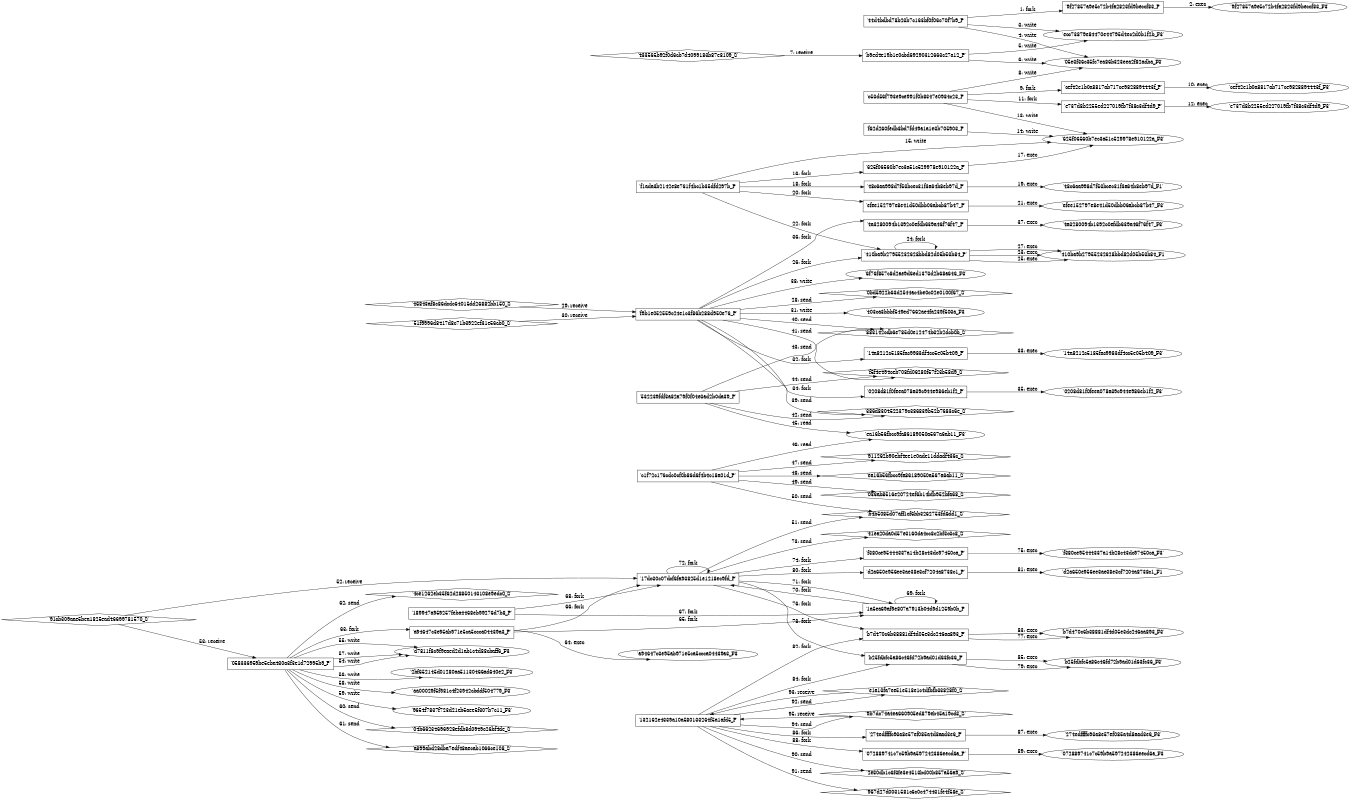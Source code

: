 digraph "D:\Learning\Paper\apt\基于CTI的攻击预警\Dataset\攻击图\ASGfromALLCTI\On the Radar Securing Web 3.0, the Metaverse and beyond.dot" {
rankdir="LR"
size="9"
fixedsize="false"
splines="true"
nodesep=0.3
ranksep=0
fontsize=10
overlap="scalexy"
engine= "neato"
	"'44d4bdbd78b23b7c163bf0f06c70f7b9_P'" [node_type=Process shape=box]
	"'9f27857a9e5c72b4fa2823fd9beccf83_P'" [node_type=Process shape=box]
	"'44d4bdbd78b23b7c163bf0f06c70f7b9_P'" -> "'9f27857a9e5c72b4fa2823fd9beccf83_P'" [label="1: fork"]
	"'9f27857a9e5c72b4fa2823fd9beccf83_P'" [node_type=Process shape=box]
	"'9f27857a9e5c72b4fa2823fd9beccf83_F3'" [node_type=File shape=ellipse]
	"'9f27857a9e5c72b4fa2823fd9beccf83_P'" -> "'9f27857a9e5c72b4fa2823fd9beccf83_F3'" [label="2: exec"]
	"'ecc73879e84470e44795d4ec2d0b1f2b_F3'" [node_type=file shape=ellipse]
	"'44d4bdbd78b23b7c163bf0f06c70f7b9_P'" [node_type=Process shape=box]
	"'44d4bdbd78b23b7c163bf0f06c70f7b9_P'" -> "'ecc73879e84470e44795d4ec2d0b1f2b_F3'" [label="3: write"]
	"'05e3f36c35fc7ea86b323eea2f82adba_F3'" [node_type=file shape=ellipse]
	"'44d4bdbd78b23b7c163bf0f06c70f7b9_P'" [node_type=Process shape=box]
	"'44d4bdbd78b23b7c163bf0f06c70f7b9_P'" -> "'05e3f36c35fc7ea86b323eea2f82adba_F3'" [label="4: write"]
	"'ecc73879e84470e44795d4ec2d0b1f2b_F3'" [node_type=file shape=ellipse]
	"'b9ed4e19b1e0cbd69290312663c27a12_P'" [node_type=Process shape=box]
	"'b9ed4e19b1e0cbd69290312663c27a12_P'" -> "'ecc73879e84470e44795d4ec2d0b1f2b_F3'" [label="5: write"]
	"'05e3f36c35fc7ea86b323eea2f82adba_F3'" [node_type=file shape=ellipse]
	"'b9ed4e19b1e0cbd69290312663c27a12_P'" [node_type=Process shape=box]
	"'b9ed4e19b1e0cbd69290312663c27a12_P'" -> "'05e3f36c35fc7ea86b323eea2f82adba_F3'" [label="6: write"]
	"'b9ed4e19b1e0cbd69290312663c27a12_P'" [node_type=Process shape=box]
	"'433565b92f0d6cb7d4099183b87e8109_S'" [node_type=Socket shape=diamond]
	"'433565b92f0d6cb7d4099183b87e8109_S'" -> "'b9ed4e19b1e0cbd69290312663c27a12_P'" [label="7: receive"]
	"'05e3f36c35fc7ea86b323eea2f82adba_F3'" [node_type=file shape=ellipse]
	"'c53d56f793e9ce991f0b8347e0984c23_P'" [node_type=Process shape=box]
	"'c53d56f793e9ce991f0b8347e0984c23_P'" -> "'05e3f36c35fc7ea86b323eea2f82adba_F3'" [label="8: write"]
	"'c53d56f793e9ce991f0b8347e0984c23_P'" [node_type=Process shape=box]
	"'cef42e1b0a8817ab717ce9828894443f_P'" [node_type=Process shape=box]
	"'c53d56f793e9ce991f0b8347e0984c23_P'" -> "'cef42e1b0a8817ab717ce9828894443f_P'" [label="9: fork"]
	"'cef42e1b0a8817ab717ce9828894443f_P'" [node_type=Process shape=box]
	"'cef42e1b0a8817ab717ce9828894443f_F3'" [node_type=File shape=ellipse]
	"'cef42e1b0a8817ab717ce9828894443f_P'" -> "'cef42e1b0a8817ab717ce9828894443f_F3'" [label="10: exec"]
	"'c53d56f793e9ce991f0b8347e0984c23_P'" [node_type=Process shape=box]
	"'e737d8b2255ed227019fb7f38c3df4d9_P'" [node_type=Process shape=box]
	"'c53d56f793e9ce991f0b8347e0984c23_P'" -> "'e737d8b2255ed227019fb7f38c3df4d9_P'" [label="11: fork"]
	"'e737d8b2255ed227019fb7f38c3df4d9_P'" [node_type=Process shape=box]
	"'e737d8b2255ed227019fb7f38c3df4d9_F3'" [node_type=File shape=ellipse]
	"'e737d8b2255ed227019fb7f38c3df4d9_P'" -> "'e737d8b2255ed227019fb7f38c3df4d9_F3'" [label="12: exec"]
	"'625f06560b7ec3a51c529978e910122a_F3'" [node_type=file shape=ellipse]
	"'c53d56f793e9ce991f0b8347e0984c23_P'" [node_type=Process shape=box]
	"'c53d56f793e9ce991f0b8347e0984c23_P'" -> "'625f06560b7ec3a51c529978e910122a_F3'" [label="13: write"]
	"'625f06560b7ec3a51c529978e910122a_F3'" [node_type=file shape=ellipse]
	"'f62d260fedb8bd7fd49a1a1e3b705903_P'" [node_type=Process shape=box]
	"'f62d260fedb8bd7fd49a1a1e3b705903_P'" -> "'625f06560b7ec3a51c529978e910122a_F3'" [label="14: write"]
	"'625f06560b7ec3a51c529978e910122a_F3'" [node_type=file shape=ellipse]
	"'f1ada3b2142e8e761f4bc1b35dfd297b_P'" [node_type=Process shape=box]
	"'f1ada3b2142e8e761f4bc1b35dfd297b_P'" -> "'625f06560b7ec3a51c529978e910122a_F3'" [label="15: write"]
	"'f1ada3b2142e8e761f4bc1b35dfd297b_P'" [node_type=Process shape=box]
	"'625f06560b7ec3a51c529978e910122a_P'" [node_type=Process shape=box]
	"'f1ada3b2142e8e761f4bc1b35dfd297b_P'" -> "'625f06560b7ec3a51c529978e910122a_P'" [label="16: fork"]
	"'625f06560b7ec3a51c529978e910122a_P'" [node_type=Process shape=box]
	"'625f06560b7ec3a51c529978e910122a_F3'" [node_type=File shape=ellipse]
	"'625f06560b7ec3a51c529978e910122a_P'" -> "'625f06560b7ec3a51c529978e910122a_F3'" [label="17: exec"]
	"'f1ada3b2142e8e761f4bc1b35dfd297b_P'" [node_type=Process shape=box]
	"'48c6aa998d7f53bcec31f3a64b8eb97d_P'" [node_type=Process shape=box]
	"'f1ada3b2142e8e761f4bc1b35dfd297b_P'" -> "'48c6aa998d7f53bcec31f3a64b8eb97d_P'" [label="18: fork"]
	"'48c6aa998d7f53bcec31f3a64b8eb97d_P'" [node_type=Process shape=box]
	"'48c6aa998d7f53bcec31f3a64b8eb97d_F1'" [node_type=File shape=ellipse]
	"'48c6aa998d7f53bcec31f3a64b8eb97d_P'" -> "'48c6aa998d7f53bcec31f3a64b8eb97d_F1'" [label="19: exec"]
	"'f1ada3b2142e8e761f4bc1b35dfd297b_P'" [node_type=Process shape=box]
	"'efee152797e8e41d50dbb06abcb87b47_P'" [node_type=Process shape=box]
	"'f1ada3b2142e8e761f4bc1b35dfd297b_P'" -> "'efee152797e8e41d50dbb06abcb87b47_P'" [label="20: fork"]
	"'efee152797e8e41d50dbb06abcb87b47_P'" [node_type=Process shape=box]
	"'efee152797e8e41d50dbb06abcb87b47_F3'" [node_type=File shape=ellipse]
	"'efee152797e8e41d50dbb06abcb87b47_P'" -> "'efee152797e8e41d50dbb06abcb87b47_F3'" [label="21: exec"]
	"'f1ada3b2142e8e761f4bc1b35dfd297b_P'" [node_type=Process shape=box]
	"'410ba9b27955232628bbd82d05b53b84_P'" [node_type=Process shape=box]
	"'f1ada3b2142e8e761f4bc1b35dfd297b_P'" -> "'410ba9b27955232628bbd82d05b53b84_P'" [label="22: fork"]
	"'410ba9b27955232628bbd82d05b53b84_P'" [node_type=Process shape=box]
	"'410ba9b27955232628bbd82d05b53b84_F1'" [node_type=File shape=ellipse]
	"'410ba9b27955232628bbd82d05b53b84_P'" -> "'410ba9b27955232628bbd82d05b53b84_F1'" [label="23: exec"]
	"'410ba9b27955232628bbd82d05b53b84_P'" [node_type=Process shape=box]
	"'410ba9b27955232628bbd82d05b53b84_P'" [node_type=Process shape=box]
	"'410ba9b27955232628bbd82d05b53b84_P'" -> "'410ba9b27955232628bbd82d05b53b84_P'" [label="24: fork"]
	"'410ba9b27955232628bbd82d05b53b84_P'" [node_type=Process shape=box]
	"'410ba9b27955232628bbd82d05b53b84_F1'" [node_type=File shape=ellipse]
	"'410ba9b27955232628bbd82d05b53b84_P'" -> "'410ba9b27955232628bbd82d05b53b84_F1'" [label="25: exec"]
	"'f9b1e052559c24e1c3f86b288d950e76_P'" [node_type=Process shape=box]
	"'410ba9b27955232628bbd82d05b53b84_P'" [node_type=Process shape=box]
	"'f9b1e052559c24e1c3f86b288d950e76_P'" -> "'410ba9b27955232628bbd82d05b53b84_P'" [label="26: fork"]
	"'410ba9b27955232628bbd82d05b53b84_P'" [node_type=Process shape=box]
	"'410ba9b27955232628bbd82d05b53b84_F1'" [node_type=File shape=ellipse]
	"'410ba9b27955232628bbd82d05b53b84_P'" -> "'410ba9b27955232628bbd82d05b53b84_F1'" [label="27: exec"]
	"'0bd5922b63d2544ac4be0c02e0100f67_S'" [node_type=Socket shape=diamond]
	"'f9b1e052559c24e1c3f86b288d950e76_P'" [node_type=Process shape=box]
	"'f9b1e052559c24e1c3f86b288d950e76_P'" -> "'0bd5922b63d2544ac4be0c02e0100f67_S'" [label="28: send"]
	"'f9b1e052559c24e1c3f86b288d950e76_P'" [node_type=Process shape=box]
	"'46843af8c86dcdc64015dd26882bb150_S'" [node_type=Socket shape=diamond]
	"'46843af8c86dcdc64015dd26882bb150_S'" -> "'f9b1e052559c24e1c3f86b288d950e76_P'" [label="29: receive"]
	"'f9b1e052559c24e1c3f86b288d950e76_P'" [node_type=Process shape=box]
	"'51f9996d8417d8c71b3922ef31e56cb0_S'" [node_type=Socket shape=diamond]
	"'51f9996d8417d8c71b3922ef31e56cb0_S'" -> "'f9b1e052559c24e1c3f86b288d950e76_P'" [label="30: receive"]
	"'403ca3bbbf549ed7662ae4fa239f503a_F3'" [node_type=file shape=ellipse]
	"'f9b1e052559c24e1c3f86b288d950e76_P'" [node_type=Process shape=box]
	"'f9b1e052559c24e1c3f86b288d950e76_P'" -> "'403ca3bbbf549ed7662ae4fa239f503a_F3'" [label="31: write"]
	"'f9b1e052559c24e1c3f86b288d950e76_P'" [node_type=Process shape=box]
	"'14a8212c5185fac9983df4cc5e05b409_P'" [node_type=Process shape=box]
	"'f9b1e052559c24e1c3f86b288d950e76_P'" -> "'14a8212c5185fac9983df4cc5e05b409_P'" [label="32: fork"]
	"'14a8212c5185fac9983df4cc5e05b409_P'" [node_type=Process shape=box]
	"'14a8212c5185fac9983df4cc5e05b409_F3'" [node_type=File shape=ellipse]
	"'14a8212c5185fac9983df4cc5e05b409_P'" -> "'14a8212c5185fac9983df4cc5e05b409_F3'" [label="33: exec"]
	"'f9b1e052559c24e1c3f86b288d950e76_P'" [node_type=Process shape=box]
	"'0208d81f0feea078a39c944e986eb1f2_P'" [node_type=Process shape=box]
	"'f9b1e052559c24e1c3f86b288d950e76_P'" -> "'0208d81f0feea078a39c944e986eb1f2_P'" [label="34: fork"]
	"'0208d81f0feea078a39c944e986eb1f2_P'" [node_type=Process shape=box]
	"'0208d81f0feea078a39c944e986eb1f2_F3'" [node_type=File shape=ellipse]
	"'0208d81f0feea078a39c944e986eb1f2_P'" -> "'0208d81f0feea078a39c944e986eb1f2_F3'" [label="35: exec"]
	"'f9b1e052559c24e1c3f86b288d950e76_P'" [node_type=Process shape=box]
	"'4a3280094b1392c0efdb639a46f76f47_P'" [node_type=Process shape=box]
	"'f9b1e052559c24e1c3f86b288d950e76_P'" -> "'4a3280094b1392c0efdb639a46f76f47_P'" [label="36: fork"]
	"'4a3280094b1392c0efdb639a46f76f47_P'" [node_type=Process shape=box]
	"'4a3280094b1392c0efdb639a46f76f47_F3'" [node_type=File shape=ellipse]
	"'4a3280094b1392c0efdb639a46f76f47_P'" -> "'4a3280094b1392c0efdb639a46f76f47_F3'" [label="37: exec"]
	"'6f76f857c8d2ae9d6ed1373d2b68a646_F3'" [node_type=file shape=ellipse]
	"'f9b1e052559c24e1c3f86b288d950e76_P'" [node_type=Process shape=box]
	"'f9b1e052559c24e1c3f86b288d950e76_P'" -> "'6f76f857c8d2ae9d6ed1373d2b68a646_F3'" [label="38: write"]
	"'386d8304522379c386839b52b7683c6e_S'" [node_type=Socket shape=diamond]
	"'f9b1e052559c24e1c3f86b288d950e76_P'" [node_type=Process shape=box]
	"'f9b1e052559c24e1c3f86b288d950e76_P'" -> "'386d8304522379c386839b52b7683c6e_S'" [label="39: send"]
	"'883142cdb6e785d0e12474b32b2dcb0b_S'" [node_type=Socket shape=diamond]
	"'f9b1e052559c24e1c3f86b288d950e76_P'" [node_type=Process shape=box]
	"'f9b1e052559c24e1c3f86b288d950e76_P'" -> "'883142cdb6e785d0e12474b32b2dcb0b_S'" [label="40: send"]
	"'f5f4e494ceb708fd06280f57f23b58d9_S'" [node_type=Socket shape=diamond]
	"'f9b1e052559c24e1c3f86b288d950e76_P'" [node_type=Process shape=box]
	"'f9b1e052559c24e1c3f86b288d950e76_P'" -> "'f5f4e494ceb708fd06280f57f23b58d9_S'" [label="41: send"]
	"'386d8304522379c386839b52b7683c6e_S'" [node_type=Socket shape=diamond]
	"'532239fdf3a82a79f0f04e3ad2b0da39_P'" [node_type=Process shape=box]
	"'532239fdf3a82a79f0f04e3ad2b0da39_P'" -> "'386d8304522379c386839b52b7683c6e_S'" [label="42: send"]
	"'883142cdb6e785d0e12474b32b2dcb0b_S'" [node_type=Socket shape=diamond]
	"'532239fdf3a82a79f0f04e3ad2b0da39_P'" [node_type=Process shape=box]
	"'532239fdf3a82a79f0f04e3ad2b0da39_P'" -> "'883142cdb6e785d0e12474b32b2dcb0b_S'" [label="43: send"]
	"'f5f4e494ceb708fd06280f57f23b58d9_S'" [node_type=Socket shape=diamond]
	"'532239fdf3a82a79f0f04e3ad2b0da39_P'" [node_type=Process shape=box]
	"'532239fdf3a82a79f0f04e3ad2b0da39_P'" -> "'f5f4e494ceb708fd06280f57f23b58d9_S'" [label="44: send"]
	"'ea16b56fbcc9fa86189050a567a6ab11_F3'" [node_type=file shape=ellipse]
	"'532239fdf3a82a79f0f04e3ad2b0da39_P'" [node_type=Process shape=box]
	"'532239fdf3a82a79f0f04e3ad2b0da39_P'" -> "'ea16b56fbcc9fa86189050a567a6ab11_F3'" [label="45: read"]
	"'ea16b56fbcc9fa86189050a567a6ab11_F3'" [node_type=file shape=ellipse]
	"'c1f72c176cdc0cf0b86d6f4b4c18a01d_P'" [node_type=Process shape=box]
	"'c1f72c176cdc0cf0b86d6f4b4c18a01d_P'" -> "'ea16b56fbcc9fa86189050a567a6ab11_F3'" [label="46: read"]
	"'911262b90ebf4ee1e0ade11ddadf436c_S'" [node_type=Socket shape=diamond]
	"'c1f72c176cdc0cf0b86d6f4b4c18a01d_P'" [node_type=Process shape=box]
	"'c1f72c176cdc0cf0b86d6f4b4c18a01d_P'" -> "'911262b90ebf4ee1e0ade11ddadf436c_S'" [label="47: send"]
	"'ea16b56fbcc9fa86189050a567a6ab11_S'" [node_type=Socket shape=diamond]
	"'c1f72c176cdc0cf0b86d6f4b4c18a01d_P'" [node_type=Process shape=box]
	"'c1f72c176cdc0cf0b86d6f4b4c18a01d_P'" -> "'ea16b56fbcc9fa86189050a567a6ab11_S'" [label="48: send"]
	"'036ab8516e20724ef6b14bfb952bfa68_S'" [node_type=Socket shape=diamond]
	"'c1f72c176cdc0cf0b86d6f4b4c18a01d_P'" [node_type=Process shape=box]
	"'c1f72c176cdc0cf0b86d6f4b4c18a01d_P'" -> "'036ab8516e20724ef6b14bfb952bfa68_S'" [label="49: send"]
	"'b4b5085d07aff1cf6bb3262753fd6dd1_S'" [node_type=Socket shape=diamond]
	"'c1f72c176cdc0cf0b86d6f4b4c18a01d_P'" [node_type=Process shape=box]
	"'c1f72c176cdc0cf0b86d6f4b4c18a01d_P'" -> "'b4b5085d07aff1cf6bb3262753fd6dd1_S'" [label="50: send"]
	"'b4b5085d07aff1cf6bb3262753fd6dd1_S'" [node_type=Socket shape=diamond]
	"'17dc30c07dcf6fa93825d1e1218ec9fd_P'" [node_type=Process shape=box]
	"'17dc30c07dcf6fa93825d1e1218ec9fd_P'" -> "'b4b5085d07aff1cf6bb3262753fd6dd1_S'" [label="51: send"]
	"'17dc30c07dcf6fa93825d1e1218ec9fd_P'" [node_type=Process shape=box]
	"'91cb309aae5bea1825ead46699781570_S'" [node_type=Socket shape=diamond]
	"'91cb309aae5bea1825ead46699781570_S'" -> "'17dc30c07dcf6fa93825d1e1218ec9fd_P'" [label="52: receive"]
	"'058336959be5eba430a3f3e1d72995b9_P'" [node_type=Process shape=box]
	"'91cb309aae5bea1825ead46699781570_S'" [node_type=Socket shape=diamond]
	"'91cb309aae5bea1825ead46699781570_S'" -> "'058336959be5eba430a3f3e1d72995b9_P'" [label="53: receive"]
	"'d7811f8c9f9eaed2d1ab1c4d88cbaff6_F3'" [node_type=file shape=ellipse]
	"'058336959be5eba430a3f3e1d72995b9_P'" [node_type=Process shape=box]
	"'058336959be5eba430a3f3e1d72995b9_P'" -> "'d7811f8c9f9eaed2d1ab1c4d88cbaff6_F3'" [label="54: write"]
	"'d7811f8c9f9eaed2d1ab1c4d88cbaff6_F3'" [node_type=file shape=ellipse]
	"'058336959be5eba430a3f3e1d72995b9_P'" [node_type=Process shape=box]
	"'058336959be5eba430a3f3e1d72995b9_P'" -> "'d7811f8c9f9eaed2d1ab1c4d88cbaff6_F3'" [label="55: write"]
	"'2bf652145d01280aa51130466ad640e2_F3'" [node_type=file shape=ellipse]
	"'058336959be5eba430a3f3e1d72995b9_P'" [node_type=Process shape=box]
	"'058336959be5eba430a3f3e1d72995b9_P'" -> "'2bf652145d01280aa51130466ad640e2_F3'" [label="56: write"]
	"'d7811f8c9f9eaed2d1ab1c4d88cbaff6_F3'" [node_type=file shape=ellipse]
	"'058336959be5eba430a3f3e1d72995b9_P'" [node_type=Process shape=box]
	"'058336959be5eba430a3f3e1d72995b9_P'" -> "'d7811f8c9f9eaed2d1ab1c4d88cbaff6_F3'" [label="57: write"]
	"'aa00029f5f981c4f23942cbddf504779_F3'" [node_type=file shape=ellipse]
	"'058336959be5eba430a3f3e1d72995b9_P'" [node_type=Process shape=box]
	"'058336959be5eba430a3f3e1d72995b9_P'" -> "'aa00029f5f981c4f23942cbddf504779_F3'" [label="58: write"]
	"'9654f7837f723d21eb5aee5f307b7c11_F3'" [node_type=file shape=ellipse]
	"'058336959be5eba430a3f3e1d72995b9_P'" [node_type=Process shape=box]
	"'058336959be5eba430a3f3e1d72995b9_P'" -> "'9654f7837f723d21eb5aee5f307b7c11_F3'" [label="59: write"]
	"'04b66234696928efdb8d0949c26bf4de_S'" [node_type=Socket shape=diamond]
	"'058336959be5eba430a3f3e1d72995b9_P'" [node_type=Process shape=box]
	"'058336959be5eba430a3f3e1d72995b9_P'" -> "'04b66234696928efdb8d0949c26bf4de_S'" [label="60: send"]
	"'a899abd28dba7edf48aecab1066ce108_S'" [node_type=Socket shape=diamond]
	"'058336959be5eba430a3f3e1d72995b9_P'" [node_type=Process shape=box]
	"'058336959be5eba430a3f3e1d72995b9_P'" -> "'a899abd28dba7edf48aecab1066ce108_S'" [label="61: send"]
	"'4ce1262eb35f62d28850143108e9edc0_S'" [node_type=Socket shape=diamond]
	"'058336959be5eba430a3f3e1d72995b9_P'" [node_type=Process shape=box]
	"'058336959be5eba430a3f3e1d72995b9_P'" -> "'4ce1262eb35f62d28850143108e9edc0_S'" [label="62: send"]
	"'058336959be5eba430a3f3e1d72995b9_P'" [node_type=Process shape=box]
	"'a94647c3e95ab971e5ca5ccca04439a3_P'" [node_type=Process shape=box]
	"'058336959be5eba430a3f3e1d72995b9_P'" -> "'a94647c3e95ab971e5ca5ccca04439a3_P'" [label="63: fork"]
	"'a94647c3e95ab971e5ca5ccca04439a3_P'" [node_type=Process shape=box]
	"'a94647c3e95ab971e5ca5ccca04439a3_F3'" [node_type=File shape=ellipse]
	"'a94647c3e95ab971e5ca5ccca04439a3_P'" -> "'a94647c3e95ab971e5ca5ccca04439a3_F3'" [label="64: exec"]
	"'a94647c3e95ab971e5ca5ccca04439a3_P'" [node_type=Process shape=box]
	"'1a5ea69af9e807a7913b04d9d1259b0b_P'" [node_type=Process shape=box]
	"'a94647c3e95ab971e5ca5ccca04439a3_P'" -> "'1a5ea69af9e807a7913b04d9d1259b0b_P'" [label="65: fork"]
	"'a94647c3e95ab971e5ca5ccca04439a3_P'" [node_type=Process shape=box]
	"'17dc30c07dcf6fa93825d1e1218ec9fd_P'" [node_type=Process shape=box]
	"'a94647c3e95ab971e5ca5ccca04439a3_P'" -> "'17dc30c07dcf6fa93825d1e1218ec9fd_P'" [label="66: fork"]
	"'189947a959257feba4468eb99276d7b8_P'" [node_type=Process shape=box]
	"'1a5ea69af9e807a7913b04d9d1259b0b_P'" [node_type=Process shape=box]
	"'189947a959257feba4468eb99276d7b8_P'" -> "'1a5ea69af9e807a7913b04d9d1259b0b_P'" [label="67: fork"]
	"'189947a959257feba4468eb99276d7b8_P'" [node_type=Process shape=box]
	"'17dc30c07dcf6fa93825d1e1218ec9fd_P'" [node_type=Process shape=box]
	"'189947a959257feba4468eb99276d7b8_P'" -> "'17dc30c07dcf6fa93825d1e1218ec9fd_P'" [label="68: fork"]
	"'1a5ea69af9e807a7913b04d9d1259b0b_P'" [node_type=Process shape=box]
	"'1a5ea69af9e807a7913b04d9d1259b0b_P'" [node_type=Process shape=box]
	"'1a5ea69af9e807a7913b04d9d1259b0b_P'" -> "'1a5ea69af9e807a7913b04d9d1259b0b_P'" [label="69: fork"]
	"'1a5ea69af9e807a7913b04d9d1259b0b_P'" [node_type=Process shape=box]
	"'17dc30c07dcf6fa93825d1e1218ec9fd_P'" [node_type=Process shape=box]
	"'1a5ea69af9e807a7913b04d9d1259b0b_P'" -> "'17dc30c07dcf6fa93825d1e1218ec9fd_P'" [label="70: fork"]
	"'17dc30c07dcf6fa93825d1e1218ec9fd_P'" [node_type=Process shape=box]
	"'1a5ea69af9e807a7913b04d9d1259b0b_P'" [node_type=Process shape=box]
	"'17dc30c07dcf6fa93825d1e1218ec9fd_P'" -> "'1a5ea69af9e807a7913b04d9d1259b0b_P'" [label="71: fork"]
	"'17dc30c07dcf6fa93825d1e1218ec9fd_P'" [node_type=Process shape=box]
	"'17dc30c07dcf6fa93825d1e1218ec9fd_P'" [node_type=Process shape=box]
	"'17dc30c07dcf6fa93825d1e1218ec9fd_P'" -> "'17dc30c07dcf6fa93825d1e1218ec9fd_P'" [label="72: fork"]
	"'41ea20da0d57e3160da4cc8c2bf3c3c8_S'" [node_type=Socket shape=diamond]
	"'17dc30c07dcf6fa93825d1e1218ec9fd_P'" [node_type=Process shape=box]
	"'17dc30c07dcf6fa93825d1e1218ec9fd_P'" -> "'41ea20da0d57e3160da4cc8c2bf3c3c8_S'" [label="73: send"]
	"'17dc30c07dcf6fa93825d1e1218ec9fd_P'" [node_type=Process shape=box]
	"'f380ce95444337a14b28c43dc97450ca_P'" [node_type=Process shape=box]
	"'17dc30c07dcf6fa93825d1e1218ec9fd_P'" -> "'f380ce95444337a14b28c43dc97450ca_P'" [label="74: fork"]
	"'f380ce95444337a14b28c43dc97450ca_P'" [node_type=Process shape=box]
	"'f380ce95444337a14b28c43dc97450ca_F3'" [node_type=File shape=ellipse]
	"'f380ce95444337a14b28c43dc97450ca_P'" -> "'f380ce95444337a14b28c43dc97450ca_F3'" [label="75: exec"]
	"'17dc30c07dcf6fa93825d1e1218ec9fd_P'" [node_type=Process shape=box]
	"'b7d470c6b38881df4d05e3dc246aa893_P'" [node_type=Process shape=box]
	"'17dc30c07dcf6fa93825d1e1218ec9fd_P'" -> "'b7d470c6b38881df4d05e3dc246aa893_P'" [label="76: fork"]
	"'b7d470c6b38881df4d05e3dc246aa893_P'" [node_type=Process shape=box]
	"'b7d470c6b38881df4d05e3dc246aa893_F3'" [node_type=File shape=ellipse]
	"'b7d470c6b38881df4d05e3dc246aa893_P'" -> "'b7d470c6b38881df4d05e3dc246aa893_F3'" [label="77: exec"]
	"'17dc30c07dcf6fa93825d1e1218ec9fd_P'" [node_type=Process shape=box]
	"'b25fdbfc5a86c46fd72b9ad01d63fc36_P'" [node_type=Process shape=box]
	"'17dc30c07dcf6fa93825d1e1218ec9fd_P'" -> "'b25fdbfc5a86c46fd72b9ad01d63fc36_P'" [label="78: fork"]
	"'b25fdbfc5a86c46fd72b9ad01d63fc36_P'" [node_type=Process shape=box]
	"'b25fdbfc5a86c46fd72b9ad01d63fc36_F3'" [node_type=File shape=ellipse]
	"'b25fdbfc5a86c46fd72b9ad01d63fc36_P'" -> "'b25fdbfc5a86c46fd72b9ad01d63fc36_F3'" [label="79: exec"]
	"'17dc30c07dcf6fa93825d1e1218ec9fd_P'" [node_type=Process shape=box]
	"'d2a650e956ee3ae38e3cf7204a8738c1_P'" [node_type=Process shape=box]
	"'17dc30c07dcf6fa93825d1e1218ec9fd_P'" -> "'d2a650e956ee3ae38e3cf7204a8738c1_P'" [label="80: fork"]
	"'d2a650e956ee3ae38e3cf7204a8738c1_P'" [node_type=Process shape=box]
	"'d2a650e956ee3ae38e3cf7204a8738c1_F1'" [node_type=File shape=ellipse]
	"'d2a650e956ee3ae38e3cf7204a8738c1_P'" -> "'d2a650e956ee3ae38e3cf7204a8738c1_F1'" [label="81: exec"]
	"'132162e4339a10a580133264f5a1afd5_P'" [node_type=Process shape=box]
	"'b7d470c6b38881df4d05e3dc246aa893_P'" [node_type=Process shape=box]
	"'132162e4339a10a580133264f5a1afd5_P'" -> "'b7d470c6b38881df4d05e3dc246aa893_P'" [label="82: fork"]
	"'b7d470c6b38881df4d05e3dc246aa893_P'" [node_type=Process shape=box]
	"'b7d470c6b38881df4d05e3dc246aa893_F3'" [node_type=File shape=ellipse]
	"'b7d470c6b38881df4d05e3dc246aa893_P'" -> "'b7d470c6b38881df4d05e3dc246aa893_F3'" [label="83: exec"]
	"'132162e4339a10a580133264f5a1afd5_P'" [node_type=Process shape=box]
	"'b25fdbfc5a86c46fd72b9ad01d63fc36_P'" [node_type=Process shape=box]
	"'132162e4339a10a580133264f5a1afd5_P'" -> "'b25fdbfc5a86c46fd72b9ad01d63fc36_P'" [label="84: fork"]
	"'b25fdbfc5a86c46fd72b9ad01d63fc36_P'" [node_type=Process shape=box]
	"'b25fdbfc5a86c46fd72b9ad01d63fc36_F3'" [node_type=File shape=ellipse]
	"'b25fdbfc5a86c46fd72b9ad01d63fc36_P'" -> "'b25fdbfc5a86c46fd72b9ad01d63fc36_F3'" [label="85: exec"]
	"'132162e4339a10a580133264f5a1afd5_P'" [node_type=Process shape=box]
	"'274edffffc93a8e57ef085a4d8aad3e6_P'" [node_type=Process shape=box]
	"'132162e4339a10a580133264f5a1afd5_P'" -> "'274edffffc93a8e57ef085a4d8aad3e6_P'" [label="86: fork"]
	"'274edffffc93a8e57ef085a4d8aad3e6_P'" [node_type=Process shape=box]
	"'274edffffc93a8e57ef085a4d8aad3e6_F3'" [node_type=File shape=ellipse]
	"'274edffffc93a8e57ef085a4d8aad3e6_P'" -> "'274edffffc93a8e57ef085a4d8aad3e6_F3'" [label="87: exec"]
	"'132162e4339a10a580133264f5a1afd5_P'" [node_type=Process shape=box]
	"'072889741c7c59b9a597242386eecd6a_P'" [node_type=Process shape=box]
	"'132162e4339a10a580133264f5a1afd5_P'" -> "'072889741c7c59b9a597242386eecd6a_P'" [label="88: fork"]
	"'072889741c7c59b9a597242386eecd6a_P'" [node_type=Process shape=box]
	"'072889741c7c59b9a597242386eecd6a_F3'" [node_type=File shape=ellipse]
	"'072889741c7c59b9a597242386eecd6a_P'" -> "'072889741c7c59b9a597242386eecd6a_F3'" [label="89: exec"]
	"'2e30db1c6f3fe3e4513bd00b857a56a9_S'" [node_type=Socket shape=diamond]
	"'132162e4339a10a580133264f5a1afd5_P'" [node_type=Process shape=box]
	"'132162e4339a10a580133264f5a1afd5_P'" -> "'2e30db1c6f3fe3e4513bd00b857a56a9_S'" [label="90: send"]
	"'967d27d0031581c6c0c474431fe4f58e_S'" [node_type=Socket shape=diamond]
	"'132162e4339a10a580133264f5a1afd5_P'" [node_type=Process shape=box]
	"'132162e4339a10a580133264f5a1afd5_P'" -> "'967d27d0031581c6c0c474431fe4f58e_S'" [label="91: send"]
	"'e1a13fa7ee51e518e1c4dfbfb33828f0_S'" [node_type=Socket shape=diamond]
	"'132162e4339a10a580133264f5a1afd5_P'" [node_type=Process shape=box]
	"'132162e4339a10a580133264f5a1afd5_P'" -> "'e1a13fa7ee51e518e1c4dfbfb33828f0_S'" [label="92: send"]
	"'e1a13fa7ee51e518e1c4dfbfb33828f0_S'" -> "'132162e4339a10a580133264f5a1afd5_P'" [label="93: receive"]
	"'9b7dc74a4ea660905ed879eb45a19cd3_S'" [node_type=Socket shape=diamond]
	"'132162e4339a10a580133264f5a1afd5_P'" [node_type=Process shape=box]
	"'132162e4339a10a580133264f5a1afd5_P'" -> "'9b7dc74a4ea660905ed879eb45a19cd3_S'" [label="94: send"]
	"'9b7dc74a4ea660905ed879eb45a19cd3_S'" -> "'132162e4339a10a580133264f5a1afd5_P'" [label="95: receive"]
}
